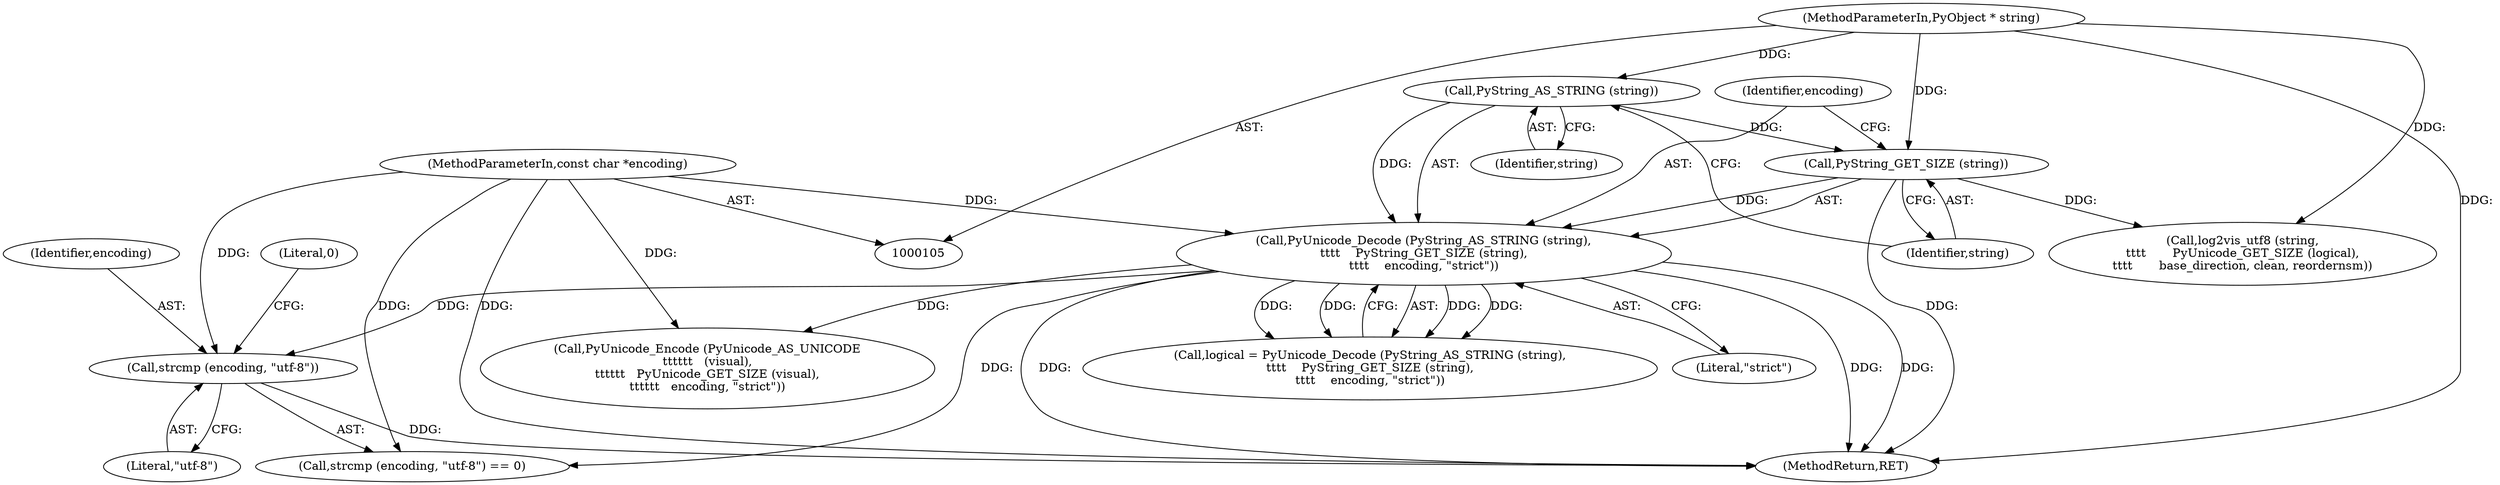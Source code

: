digraph "1_pyfribidi_d2860c655357975e7b32d84e6b45e98f0dcecd7a_1@del" {
"1000137" [label="(Call,strcmp (encoding, \"utf-8\"))"];
"1000122" [label="(Call,PyUnicode_Decode (PyString_AS_STRING (string),\n\t\t\t\t    PyString_GET_SIZE (string),\n\t\t\t\t    encoding, \"strict\"))"];
"1000123" [label="(Call,PyString_AS_STRING (string))"];
"1000106" [label="(MethodParameterIn,PyObject * string)"];
"1000125" [label="(Call,PyString_GET_SIZE (string))"];
"1000107" [label="(MethodParameterIn,const char *encoding)"];
"1000178" [label="(MethodReturn,RET)"];
"1000136" [label="(Call,strcmp (encoding, \"utf-8\") == 0)"];
"1000122" [label="(Call,PyUnicode_Decode (PyString_AS_STRING (string),\n\t\t\t\t    PyString_GET_SIZE (string),\n\t\t\t\t    encoding, \"strict\"))"];
"1000120" [label="(Call,logical = PyUnicode_Decode (PyString_AS_STRING (string),\n\t\t\t\t    PyString_GET_SIZE (string),\n\t\t\t\t    encoding, \"strict\"))"];
"1000127" [label="(Identifier,encoding)"];
"1000138" [label="(Identifier,encoding)"];
"1000124" [label="(Identifier,string)"];
"1000106" [label="(MethodParameterIn,PyObject * string)"];
"1000139" [label="(Literal,\"utf-8\")"];
"1000123" [label="(Call,PyString_AS_STRING (string))"];
"1000140" [label="(Literal,0)"];
"1000128" [label="(Literal,\"strict\")"];
"1000165" [label="(Call,PyUnicode_Encode (PyUnicode_AS_UNICODE\n\t\t\t\t\t\t   (visual),\n\t\t\t\t\t\t   PyUnicode_GET_SIZE (visual),\n\t\t\t\t\t\t   encoding, \"strict\"))"];
"1000107" [label="(MethodParameterIn,const char *encoding)"];
"1000137" [label="(Call,strcmp (encoding, \"utf-8\"))"];
"1000125" [label="(Call,PyString_GET_SIZE (string))"];
"1000143" [label="(Call,log2vis_utf8 (string,\n\t\t\t\t       PyUnicode_GET_SIZE (logical),\n\t\t\t\t       base_direction, clean, reordernsm))"];
"1000126" [label="(Identifier,string)"];
"1000137" -> "1000136"  [label="AST: "];
"1000137" -> "1000139"  [label="CFG: "];
"1000138" -> "1000137"  [label="AST: "];
"1000139" -> "1000137"  [label="AST: "];
"1000140" -> "1000137"  [label="CFG: "];
"1000137" -> "1000178"  [label="DDG: "];
"1000122" -> "1000137"  [label="DDG: "];
"1000107" -> "1000137"  [label="DDG: "];
"1000122" -> "1000120"  [label="AST: "];
"1000122" -> "1000128"  [label="CFG: "];
"1000123" -> "1000122"  [label="AST: "];
"1000125" -> "1000122"  [label="AST: "];
"1000127" -> "1000122"  [label="AST: "];
"1000128" -> "1000122"  [label="AST: "];
"1000120" -> "1000122"  [label="CFG: "];
"1000122" -> "1000178"  [label="DDG: "];
"1000122" -> "1000178"  [label="DDG: "];
"1000122" -> "1000178"  [label="DDG: "];
"1000122" -> "1000120"  [label="DDG: "];
"1000122" -> "1000120"  [label="DDG: "];
"1000122" -> "1000120"  [label="DDG: "];
"1000122" -> "1000120"  [label="DDG: "];
"1000123" -> "1000122"  [label="DDG: "];
"1000125" -> "1000122"  [label="DDG: "];
"1000107" -> "1000122"  [label="DDG: "];
"1000122" -> "1000136"  [label="DDG: "];
"1000122" -> "1000165"  [label="DDG: "];
"1000123" -> "1000124"  [label="CFG: "];
"1000124" -> "1000123"  [label="AST: "];
"1000126" -> "1000123"  [label="CFG: "];
"1000106" -> "1000123"  [label="DDG: "];
"1000123" -> "1000125"  [label="DDG: "];
"1000106" -> "1000105"  [label="AST: "];
"1000106" -> "1000178"  [label="DDG: "];
"1000106" -> "1000125"  [label="DDG: "];
"1000106" -> "1000143"  [label="DDG: "];
"1000125" -> "1000126"  [label="CFG: "];
"1000126" -> "1000125"  [label="AST: "];
"1000127" -> "1000125"  [label="CFG: "];
"1000125" -> "1000178"  [label="DDG: "];
"1000125" -> "1000143"  [label="DDG: "];
"1000107" -> "1000105"  [label="AST: "];
"1000107" -> "1000178"  [label="DDG: "];
"1000107" -> "1000136"  [label="DDG: "];
"1000107" -> "1000165"  [label="DDG: "];
}
